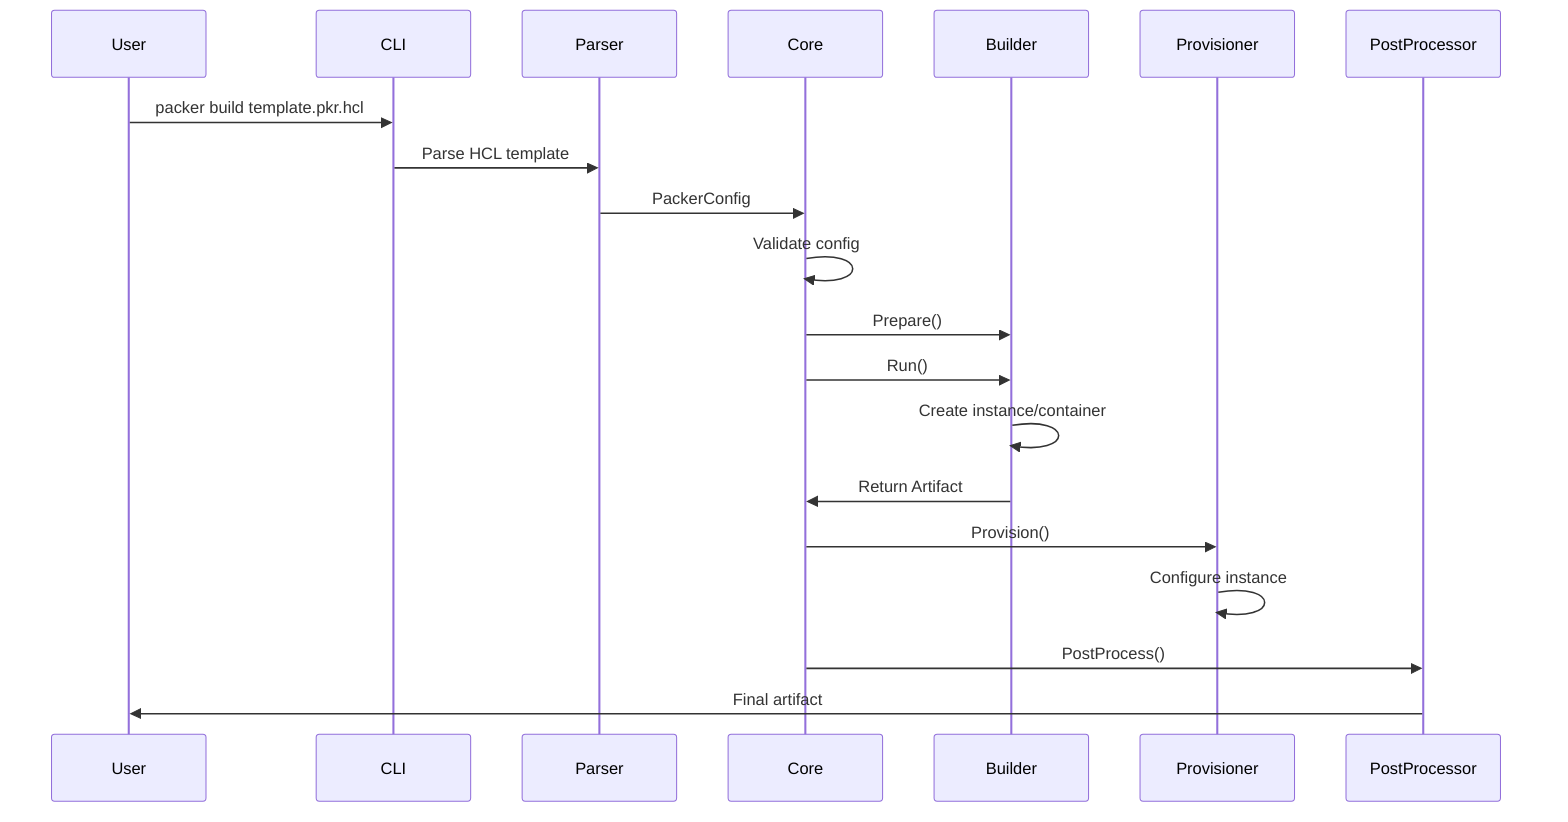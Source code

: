 sequenceDiagram
    participant User
    participant CLI
    participant Parser
    participant Core
    participant Builder
    participant Provisioner
    participant PostProcessor

    User->>CLI: packer build template.pkr.hcl
    CLI->>Parser: Parse HCL template
    Parser->>Core: PackerConfig
    Core->>Core: Validate config
    Core->>Builder: Prepare()
    Core->>Builder: Run()
    Builder->>Builder: Create instance/container
    Builder->>Core: Return Artifact
    Core->>Provisioner: Provision()
    Provisioner->>Provisioner: Configure instance
    Core->>PostProcessor: PostProcess()
    PostProcessor->>User: Final artifact
